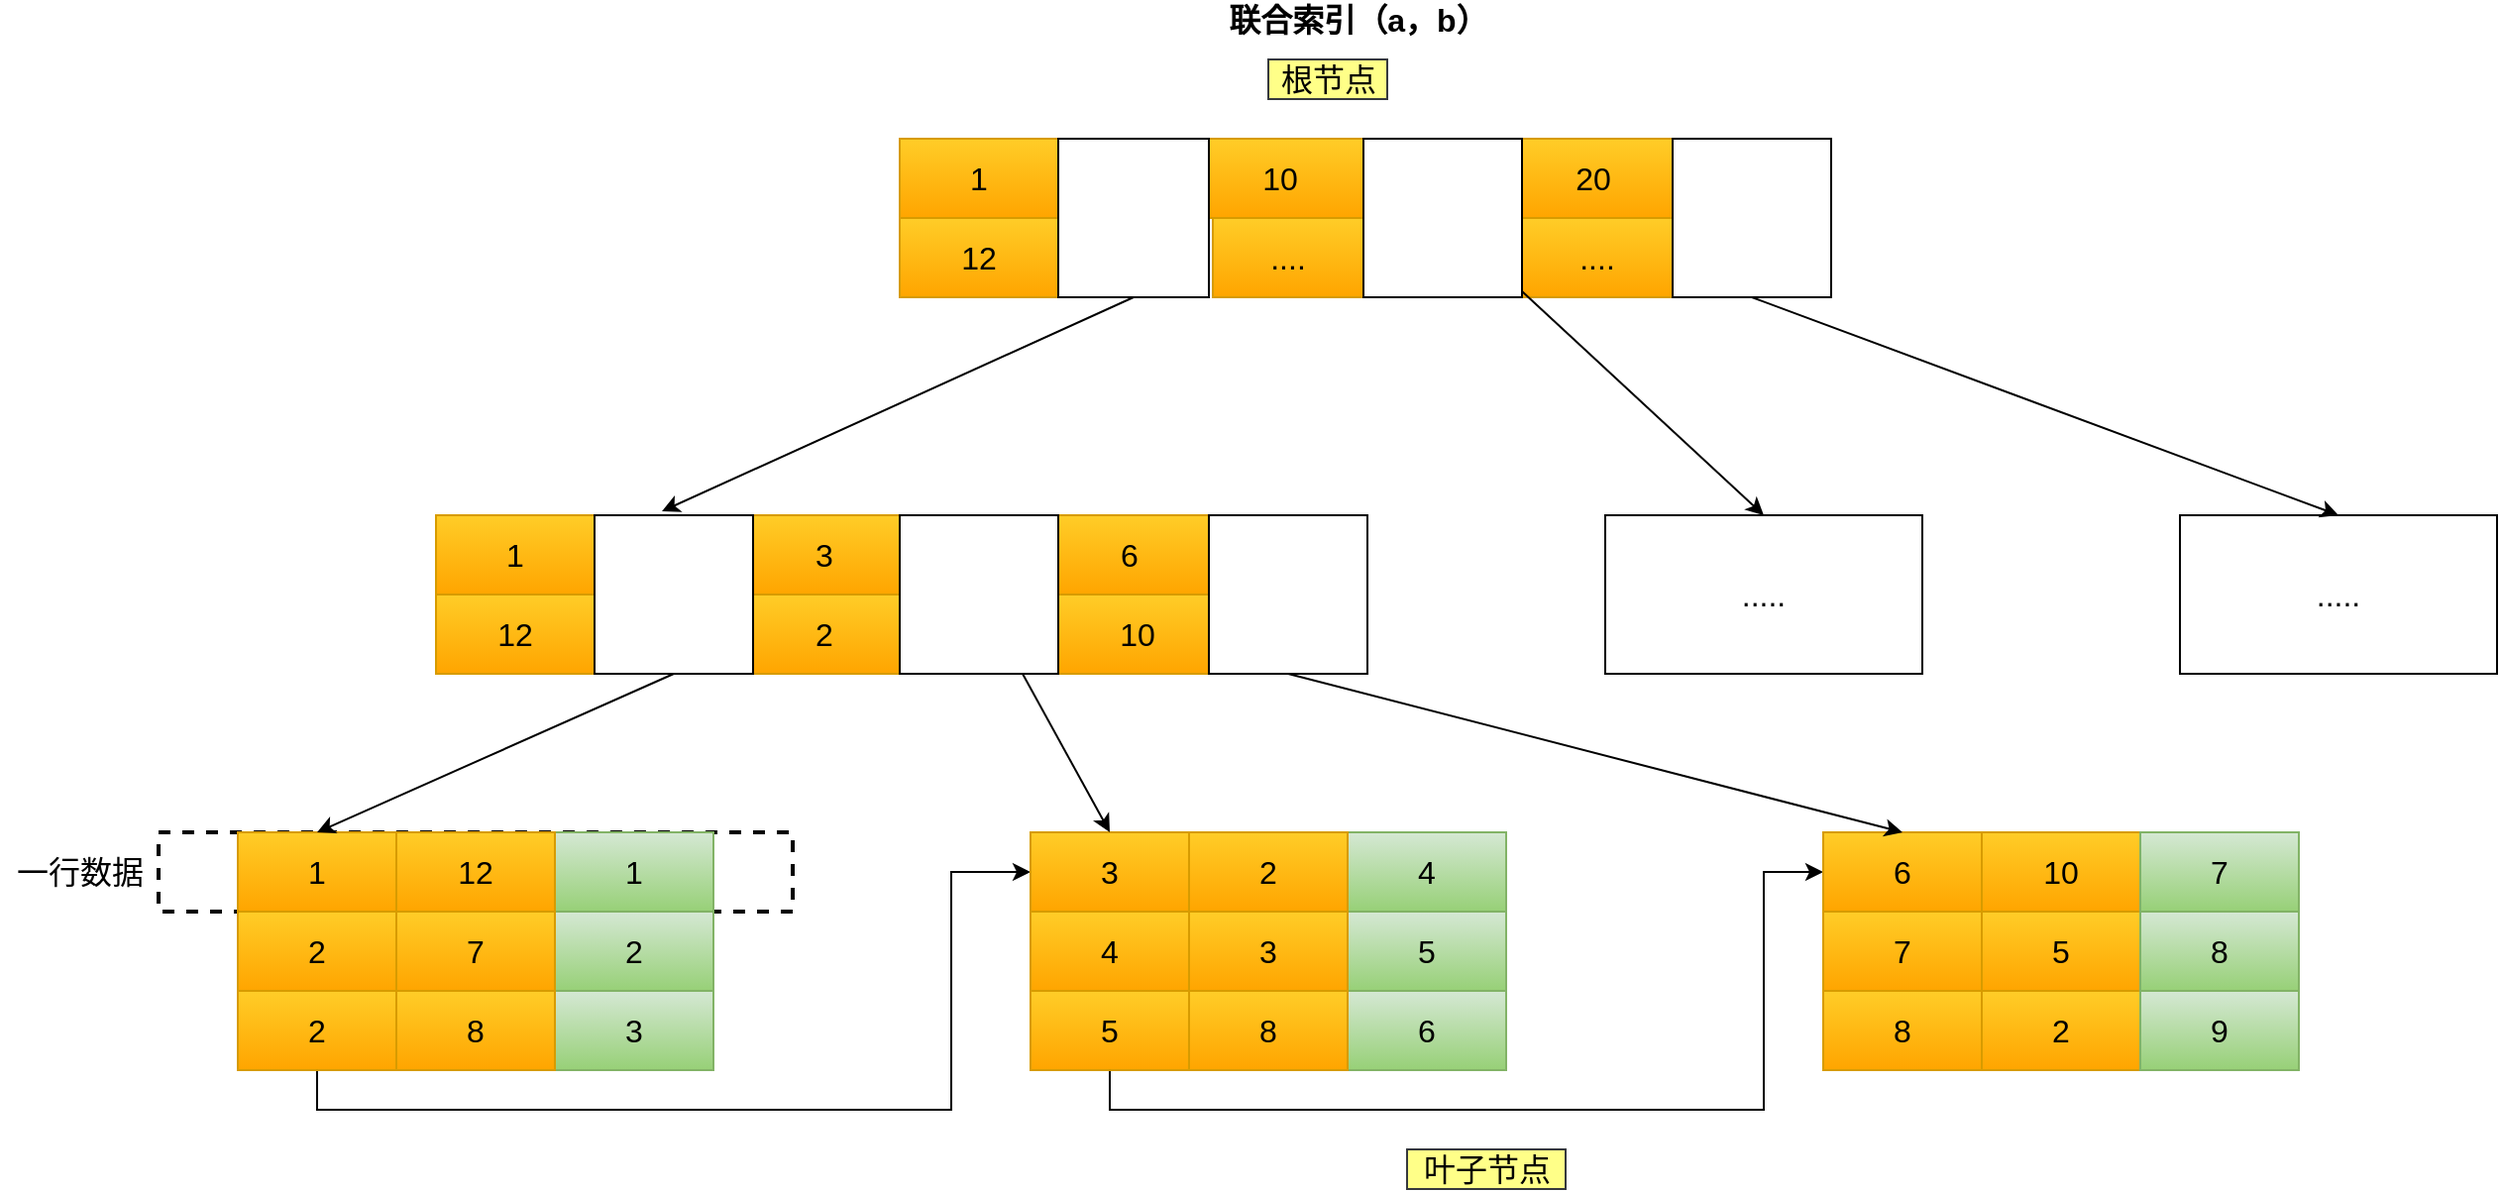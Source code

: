 <mxfile version="18.1.3" type="github">
  <diagram id="3FWE_rudfi2b-U-m5FA2" name="Page-1">
    <mxGraphModel dx="946" dy="1782" grid="1" gridSize="10" guides="1" tooltips="1" connect="1" arrows="1" fold="1" page="1" pageScale="1" pageWidth="827" pageHeight="1169" math="0" shadow="0">
      <root>
        <mxCell id="0" />
        <mxCell id="1" parent="0" />
        <mxCell id="teMhRk45Mm5phALTYdal-60" value="" style="rounded=0;whiteSpace=wrap;html=1;fontSize=16;strokeWidth=2;dashed=1;" vertex="1" parent="1">
          <mxGeometry x="120" y="240" width="320" height="40" as="geometry" />
        </mxCell>
        <mxCell id="teMhRk45Mm5phALTYdal-2" value="1" style="rounded=0;whiteSpace=wrap;html=1;fontSize=16;fillColor=#ffcd28;gradientColor=#ffa500;strokeColor=#d79b00;" vertex="1" parent="1">
          <mxGeometry x="160" y="240" width="80" height="40" as="geometry" />
        </mxCell>
        <mxCell id="teMhRk45Mm5phALTYdal-3" value="1" style="rounded=0;whiteSpace=wrap;html=1;fontSize=16;fillColor=#d5e8d4;gradientColor=#97d077;strokeColor=#82b366;" vertex="1" parent="1">
          <mxGeometry x="320" y="240" width="80" height="40" as="geometry" />
        </mxCell>
        <mxCell id="teMhRk45Mm5phALTYdal-4" value="2" style="rounded=0;whiteSpace=wrap;html=1;fontSize=16;fillColor=#ffcd28;gradientColor=#ffa500;strokeColor=#d79b00;" vertex="1" parent="1">
          <mxGeometry x="160" y="280" width="80" height="40" as="geometry" />
        </mxCell>
        <mxCell id="teMhRk45Mm5phALTYdal-5" value="2" style="rounded=0;whiteSpace=wrap;html=1;fontSize=16;fillColor=#d5e8d4;gradientColor=#97d077;strokeColor=#82b366;" vertex="1" parent="1">
          <mxGeometry x="320" y="280" width="80" height="40" as="geometry" />
        </mxCell>
        <mxCell id="teMhRk45Mm5phALTYdal-6" value="1" style="rounded=0;whiteSpace=wrap;html=1;fontSize=16;fillColor=#ffcd28;gradientColor=#ffa500;strokeColor=#d79b00;" vertex="1" parent="1">
          <mxGeometry x="260" y="80" width="80" height="40" as="geometry" />
        </mxCell>
        <mxCell id="teMhRk45Mm5phALTYdal-7" value="2" style="rounded=0;whiteSpace=wrap;html=1;fontSize=16;fillColor=#ffcd28;gradientColor=#ffa500;strokeColor=#d79b00;" vertex="1" parent="1">
          <mxGeometry x="414" y="120" width="84" height="40" as="geometry" />
        </mxCell>
        <mxCell id="teMhRk45Mm5phALTYdal-8" value="6" style="rounded=0;whiteSpace=wrap;html=1;fontSize=16;fillColor=#ffcd28;gradientColor=#ffa500;strokeColor=#d79b00;" vertex="1" parent="1">
          <mxGeometry x="570" y="80" width="80" height="40" as="geometry" />
        </mxCell>
        <mxCell id="teMhRk45Mm5phALTYdal-9" style="rounded=0;orthogonalLoop=1;jettySize=auto;html=1;entryX=0;entryY=0.5;entryDx=0;entryDy=0;fontSize=16;exitX=0.5;exitY=1;exitDx=0;exitDy=0;edgeStyle=orthogonalEdgeStyle;" edge="1" parent="1" source="teMhRk45Mm5phALTYdal-10" target="teMhRk45Mm5phALTYdal-12">
          <mxGeometry relative="1" as="geometry">
            <Array as="points">
              <mxPoint x="200" y="380" />
              <mxPoint x="520" y="380" />
              <mxPoint x="520" y="260" />
            </Array>
          </mxGeometry>
        </mxCell>
        <mxCell id="teMhRk45Mm5phALTYdal-10" value="2" style="rounded=0;whiteSpace=wrap;html=1;fontSize=16;fillColor=#ffcd28;gradientColor=#ffa500;strokeColor=#d79b00;" vertex="1" parent="1">
          <mxGeometry x="160" y="320" width="80" height="40" as="geometry" />
        </mxCell>
        <mxCell id="teMhRk45Mm5phALTYdal-11" value="3" style="rounded=0;whiteSpace=wrap;html=1;fontSize=16;fillColor=#d5e8d4;gradientColor=#97d077;strokeColor=#82b366;" vertex="1" parent="1">
          <mxGeometry x="320" y="320" width="80" height="40" as="geometry" />
        </mxCell>
        <mxCell id="teMhRk45Mm5phALTYdal-12" value="3" style="rounded=0;whiteSpace=wrap;html=1;fontSize=16;fillColor=#ffcd28;gradientColor=#ffa500;strokeColor=#d79b00;" vertex="1" parent="1">
          <mxGeometry x="560" y="240" width="80" height="40" as="geometry" />
        </mxCell>
        <mxCell id="teMhRk45Mm5phALTYdal-13" value="4" style="rounded=0;whiteSpace=wrap;html=1;fontSize=16;fillColor=#d5e8d4;gradientColor=#97d077;strokeColor=#82b366;" vertex="1" parent="1">
          <mxGeometry x="720" y="240" width="80" height="40" as="geometry" />
        </mxCell>
        <mxCell id="teMhRk45Mm5phALTYdal-14" value="4" style="rounded=0;whiteSpace=wrap;html=1;fontSize=16;fillColor=#ffcd28;gradientColor=#ffa500;strokeColor=#d79b00;" vertex="1" parent="1">
          <mxGeometry x="560" y="280" width="80" height="40" as="geometry" />
        </mxCell>
        <mxCell id="teMhRk45Mm5phALTYdal-15" value="5" style="rounded=0;whiteSpace=wrap;html=1;fontSize=16;fillColor=#d5e8d4;gradientColor=#97d077;strokeColor=#82b366;" vertex="1" parent="1">
          <mxGeometry x="720" y="280" width="80" height="40" as="geometry" />
        </mxCell>
        <mxCell id="teMhRk45Mm5phALTYdal-16" style="edgeStyle=orthogonalEdgeStyle;rounded=0;orthogonalLoop=1;jettySize=auto;html=1;entryX=0;entryY=0.5;entryDx=0;entryDy=0;fontSize=16;" edge="1" parent="1" source="teMhRk45Mm5phALTYdal-17" target="teMhRk45Mm5phALTYdal-19">
          <mxGeometry relative="1" as="geometry">
            <Array as="points">
              <mxPoint x="600" y="380" />
              <mxPoint x="930" y="380" />
              <mxPoint x="930" y="260" />
            </Array>
          </mxGeometry>
        </mxCell>
        <mxCell id="teMhRk45Mm5phALTYdal-17" value="5" style="rounded=0;whiteSpace=wrap;html=1;fontSize=16;fillColor=#ffcd28;gradientColor=#ffa500;strokeColor=#d79b00;" vertex="1" parent="1">
          <mxGeometry x="560" y="320" width="80" height="40" as="geometry" />
        </mxCell>
        <mxCell id="teMhRk45Mm5phALTYdal-18" value="6" style="rounded=0;whiteSpace=wrap;html=1;fontSize=16;fillColor=#d5e8d4;gradientColor=#97d077;strokeColor=#82b366;" vertex="1" parent="1">
          <mxGeometry x="720" y="320" width="80" height="40" as="geometry" />
        </mxCell>
        <mxCell id="teMhRk45Mm5phALTYdal-19" value="6" style="rounded=0;whiteSpace=wrap;html=1;fontSize=16;fillColor=#ffcd28;gradientColor=#ffa500;strokeColor=#d79b00;" vertex="1" parent="1">
          <mxGeometry x="960" y="240" width="80" height="40" as="geometry" />
        </mxCell>
        <mxCell id="teMhRk45Mm5phALTYdal-20" value="10" style="rounded=0;whiteSpace=wrap;html=1;fontSize=16;fillColor=#ffcd28;gradientColor=#ffa500;strokeColor=#d79b00;" vertex="1" parent="1">
          <mxGeometry x="1040" y="240" width="80" height="40" as="geometry" />
        </mxCell>
        <mxCell id="teMhRk45Mm5phALTYdal-21" value="7" style="rounded=0;whiteSpace=wrap;html=1;fontSize=16;fillColor=#ffcd28;gradientColor=#ffa500;strokeColor=#d79b00;" vertex="1" parent="1">
          <mxGeometry x="960" y="280" width="80" height="40" as="geometry" />
        </mxCell>
        <mxCell id="teMhRk45Mm5phALTYdal-22" value="5" style="rounded=0;whiteSpace=wrap;html=1;fontSize=16;fillColor=#ffcd28;gradientColor=#ffa500;strokeColor=#d79b00;" vertex="1" parent="1">
          <mxGeometry x="1040" y="280" width="80" height="40" as="geometry" />
        </mxCell>
        <mxCell id="teMhRk45Mm5phALTYdal-23" value="8" style="rounded=0;whiteSpace=wrap;html=1;fontSize=16;fillColor=#ffcd28;gradientColor=#ffa500;strokeColor=#d79b00;" vertex="1" parent="1">
          <mxGeometry x="960" y="320" width="80" height="40" as="geometry" />
        </mxCell>
        <mxCell id="teMhRk45Mm5phALTYdal-24" value="2" style="rounded=0;whiteSpace=wrap;html=1;fontSize=16;fillColor=#ffcd28;gradientColor=#ffa500;strokeColor=#d79b00;" vertex="1" parent="1">
          <mxGeometry x="1040" y="320" width="80" height="40" as="geometry" />
        </mxCell>
        <mxCell id="teMhRk45Mm5phALTYdal-25" value="....." style="rounded=0;whiteSpace=wrap;html=1;fontSize=16;" vertex="1" parent="1">
          <mxGeometry x="850" y="80" width="160" height="80" as="geometry" />
        </mxCell>
        <mxCell id="teMhRk45Mm5phALTYdal-26" value="....." style="rounded=0;whiteSpace=wrap;html=1;fontSize=16;" vertex="1" parent="1">
          <mxGeometry x="1140" y="80" width="160" height="80" as="geometry" />
        </mxCell>
        <mxCell id="teMhRk45Mm5phALTYdal-27" value="1" style="rounded=0;whiteSpace=wrap;html=1;fontSize=16;fillColor=#ffcd28;gradientColor=#ffa500;strokeColor=#d79b00;" vertex="1" parent="1">
          <mxGeometry x="494" y="-110" width="80" height="40" as="geometry" />
        </mxCell>
        <mxCell id="teMhRk45Mm5phALTYdal-28" value="10" style="rounded=0;whiteSpace=wrap;html=1;fontSize=16;fillColor=#ffcd28;gradientColor=#ffa500;strokeColor=#d79b00;" vertex="1" parent="1">
          <mxGeometry x="644" y="-110" width="84" height="40" as="geometry" />
        </mxCell>
        <mxCell id="teMhRk45Mm5phALTYdal-29" value="20" style="rounded=0;whiteSpace=wrap;html=1;fontSize=16;fillColor=#ffcd28;gradientColor=#ffa500;strokeColor=#d79b00;" vertex="1" parent="1">
          <mxGeometry x="804" y="-110" width="80" height="40" as="geometry" />
        </mxCell>
        <mxCell id="teMhRk45Mm5phALTYdal-30" value="根节点" style="text;html=1;align=center;verticalAlign=middle;resizable=0;points=[];autosize=1;strokeColor=#36393d;fillColor=#ffff88;fontSize=16;" vertex="1" parent="1">
          <mxGeometry x="680" y="-150" width="60" height="20" as="geometry" />
        </mxCell>
        <mxCell id="teMhRk45Mm5phALTYdal-31" value="叶子节点" style="text;html=1;align=center;verticalAlign=middle;resizable=0;points=[];autosize=1;strokeColor=#36393d;fillColor=#ffff88;fontSize=16;" vertex="1" parent="1">
          <mxGeometry x="750" y="400" width="80" height="20" as="geometry" />
        </mxCell>
        <mxCell id="teMhRk45Mm5phALTYdal-32" value="12" style="rounded=0;whiteSpace=wrap;html=1;fontSize=16;fillColor=#ffcd28;gradientColor=#ffa500;strokeColor=#d79b00;" vertex="1" parent="1">
          <mxGeometry x="494" y="-70" width="80" height="40" as="geometry" />
        </mxCell>
        <mxCell id="teMhRk45Mm5phALTYdal-33" value="12" style="rounded=0;whiteSpace=wrap;html=1;fontSize=16;fillColor=#ffcd28;gradientColor=#ffa500;strokeColor=#d79b00;" vertex="1" parent="1">
          <mxGeometry x="260" y="120" width="80" height="40" as="geometry" />
        </mxCell>
        <mxCell id="teMhRk45Mm5phALTYdal-34" value="12" style="rounded=0;whiteSpace=wrap;html=1;fontSize=16;fillColor=#ffcd28;gradientColor=#ffa500;strokeColor=#d79b00;" vertex="1" parent="1">
          <mxGeometry x="240" y="240" width="80" height="40" as="geometry" />
        </mxCell>
        <mxCell id="teMhRk45Mm5phALTYdal-35" value="7" style="rounded=0;whiteSpace=wrap;html=1;fontSize=16;fillColor=#ffcd28;gradientColor=#ffa500;strokeColor=#d79b00;" vertex="1" parent="1">
          <mxGeometry x="240" y="280" width="80" height="40" as="geometry" />
        </mxCell>
        <mxCell id="teMhRk45Mm5phALTYdal-36" value="8" style="rounded=0;whiteSpace=wrap;html=1;fontSize=16;fillColor=#ffcd28;gradientColor=#ffa500;strokeColor=#d79b00;" vertex="1" parent="1">
          <mxGeometry x="240" y="320" width="80" height="40" as="geometry" />
        </mxCell>
        <mxCell id="teMhRk45Mm5phALTYdal-37" value="2" style="rounded=0;whiteSpace=wrap;html=1;fontSize=16;fillColor=#ffcd28;gradientColor=#ffa500;strokeColor=#d79b00;" vertex="1" parent="1">
          <mxGeometry x="640" y="240" width="80" height="40" as="geometry" />
        </mxCell>
        <mxCell id="teMhRk45Mm5phALTYdal-38" value="3" style="rounded=0;whiteSpace=wrap;html=1;fontSize=16;fillColor=#ffcd28;gradientColor=#ffa500;strokeColor=#d79b00;" vertex="1" parent="1">
          <mxGeometry x="640" y="280" width="80" height="40" as="geometry" />
        </mxCell>
        <mxCell id="teMhRk45Mm5phALTYdal-39" value="8" style="rounded=0;whiteSpace=wrap;html=1;fontSize=16;fillColor=#ffcd28;gradientColor=#ffa500;strokeColor=#d79b00;" vertex="1" parent="1">
          <mxGeometry x="640" y="320" width="80" height="40" as="geometry" />
        </mxCell>
        <mxCell id="teMhRk45Mm5phALTYdal-40" value="7" style="rounded=0;whiteSpace=wrap;html=1;fontSize=16;fillColor=#d5e8d4;gradientColor=#97d077;strokeColor=#82b366;" vertex="1" parent="1">
          <mxGeometry x="1120" y="240" width="80" height="40" as="geometry" />
        </mxCell>
        <mxCell id="teMhRk45Mm5phALTYdal-41" value="8" style="rounded=0;whiteSpace=wrap;html=1;fontSize=16;fillColor=#d5e8d4;gradientColor=#97d077;strokeColor=#82b366;" vertex="1" parent="1">
          <mxGeometry x="1120" y="280" width="80" height="40" as="geometry" />
        </mxCell>
        <mxCell id="teMhRk45Mm5phALTYdal-42" value="9" style="rounded=0;whiteSpace=wrap;html=1;fontSize=16;fillColor=#d5e8d4;gradientColor=#97d077;strokeColor=#82b366;" vertex="1" parent="1">
          <mxGeometry x="1120" y="320" width="80" height="40" as="geometry" />
        </mxCell>
        <mxCell id="teMhRk45Mm5phALTYdal-43" value="3" style="rounded=0;whiteSpace=wrap;html=1;fontSize=16;fillColor=#ffcd28;gradientColor=#ffa500;strokeColor=#d79b00;" vertex="1" parent="1">
          <mxGeometry x="413.5" y="80" width="84" height="40" as="geometry" />
        </mxCell>
        <mxCell id="teMhRk45Mm5phALTYdal-44" value="10" style="rounded=0;whiteSpace=wrap;html=1;fontSize=16;fillColor=#ffcd28;gradientColor=#ffa500;strokeColor=#d79b00;" vertex="1" parent="1">
          <mxGeometry x="574" y="120" width="80" height="40" as="geometry" />
        </mxCell>
        <mxCell id="teMhRk45Mm5phALTYdal-45" value="...." style="rounded=0;whiteSpace=wrap;html=1;fontSize=16;fillColor=#ffcd28;gradientColor=#ffa500;strokeColor=#d79b00;" vertex="1" parent="1">
          <mxGeometry x="652" y="-70" width="76" height="40" as="geometry" />
        </mxCell>
        <mxCell id="teMhRk45Mm5phALTYdal-46" value="...." style="rounded=0;whiteSpace=wrap;html=1;fontSize=16;fillColor=#ffcd28;gradientColor=#ffa500;strokeColor=#d79b00;" vertex="1" parent="1">
          <mxGeometry x="808" y="-70" width="76" height="40" as="geometry" />
        </mxCell>
        <mxCell id="teMhRk45Mm5phALTYdal-47" style="edgeStyle=none;rounded=0;orthogonalLoop=1;jettySize=auto;html=1;entryX=0.5;entryY=0;entryDx=0;entryDy=0;exitX=0.5;exitY=1;exitDx=0;exitDy=0;" edge="1" parent="1" source="teMhRk45Mm5phALTYdal-48" target="teMhRk45Mm5phALTYdal-19">
          <mxGeometry relative="1" as="geometry" />
        </mxCell>
        <mxCell id="teMhRk45Mm5phALTYdal-48" value="" style="rounded=0;whiteSpace=wrap;html=1;fontSize=16;" vertex="1" parent="1">
          <mxGeometry x="650" y="80" width="80" height="80" as="geometry" />
        </mxCell>
        <mxCell id="teMhRk45Mm5phALTYdal-49" style="edgeStyle=none;rounded=0;orthogonalLoop=1;jettySize=auto;html=1;entryX=0.5;entryY=0;entryDx=0;entryDy=0;" edge="1" parent="1" source="teMhRk45Mm5phALTYdal-50" target="teMhRk45Mm5phALTYdal-12">
          <mxGeometry relative="1" as="geometry" />
        </mxCell>
        <mxCell id="teMhRk45Mm5phALTYdal-50" value="" style="rounded=0;whiteSpace=wrap;html=1;fontSize=16;" vertex="1" parent="1">
          <mxGeometry x="494" y="80" width="80" height="80" as="geometry" />
        </mxCell>
        <mxCell id="teMhRk45Mm5phALTYdal-51" style="edgeStyle=none;rounded=0;orthogonalLoop=1;jettySize=auto;html=1;entryX=0.5;entryY=0;entryDx=0;entryDy=0;exitX=0.5;exitY=1;exitDx=0;exitDy=0;" edge="1" parent="1" source="teMhRk45Mm5phALTYdal-52" target="teMhRk45Mm5phALTYdal-2">
          <mxGeometry relative="1" as="geometry" />
        </mxCell>
        <mxCell id="teMhRk45Mm5phALTYdal-52" value="" style="rounded=0;whiteSpace=wrap;html=1;fontSize=16;" vertex="1" parent="1">
          <mxGeometry x="340" y="80" width="80" height="80" as="geometry" />
        </mxCell>
        <mxCell id="teMhRk45Mm5phALTYdal-53" style="rounded=0;orthogonalLoop=1;jettySize=auto;html=1;exitX=0.5;exitY=1;exitDx=0;exitDy=0;entryX=0.425;entryY=-0.025;entryDx=0;entryDy=0;entryPerimeter=0;" edge="1" parent="1" source="teMhRk45Mm5phALTYdal-54" target="teMhRk45Mm5phALTYdal-52">
          <mxGeometry relative="1" as="geometry" />
        </mxCell>
        <mxCell id="teMhRk45Mm5phALTYdal-54" value="" style="rounded=0;whiteSpace=wrap;html=1;fontSize=16;" vertex="1" parent="1">
          <mxGeometry x="574" y="-110" width="76" height="80" as="geometry" />
        </mxCell>
        <mxCell id="teMhRk45Mm5phALTYdal-55" style="edgeStyle=none;rounded=0;orthogonalLoop=1;jettySize=auto;html=1;entryX=0.5;entryY=0;entryDx=0;entryDy=0;" edge="1" parent="1" source="teMhRk45Mm5phALTYdal-56" target="teMhRk45Mm5phALTYdal-25">
          <mxGeometry relative="1" as="geometry" />
        </mxCell>
        <mxCell id="teMhRk45Mm5phALTYdal-56" value="" style="rounded=0;whiteSpace=wrap;html=1;fontSize=16;" vertex="1" parent="1">
          <mxGeometry x="728" y="-110" width="80" height="80" as="geometry" />
        </mxCell>
        <mxCell id="teMhRk45Mm5phALTYdal-57" style="edgeStyle=none;rounded=0;orthogonalLoop=1;jettySize=auto;html=1;entryX=0.5;entryY=0;entryDx=0;entryDy=0;exitX=0.5;exitY=1;exitDx=0;exitDy=0;" edge="1" parent="1" source="teMhRk45Mm5phALTYdal-58" target="teMhRk45Mm5phALTYdal-26">
          <mxGeometry relative="1" as="geometry" />
        </mxCell>
        <mxCell id="teMhRk45Mm5phALTYdal-58" value="" style="rounded=0;whiteSpace=wrap;html=1;fontSize=16;" vertex="1" parent="1">
          <mxGeometry x="884" y="-110" width="80" height="80" as="geometry" />
        </mxCell>
        <mxCell id="teMhRk45Mm5phALTYdal-59" value="联合索引（a，b）" style="text;html=1;align=center;verticalAlign=middle;resizable=0;points=[];autosize=1;strokeColor=none;fillColor=none;fontSize=16;fontStyle=1" vertex="1" parent="1">
          <mxGeometry x="650" y="-180" width="150" height="20" as="geometry" />
        </mxCell>
        <mxCell id="teMhRk45Mm5phALTYdal-61" value="一行数据" style="text;html=1;align=center;verticalAlign=middle;resizable=0;points=[];autosize=1;strokeColor=none;fillColor=none;fontSize=16;" vertex="1" parent="1">
          <mxGeometry x="40" y="250" width="80" height="20" as="geometry" />
        </mxCell>
      </root>
    </mxGraphModel>
  </diagram>
</mxfile>

